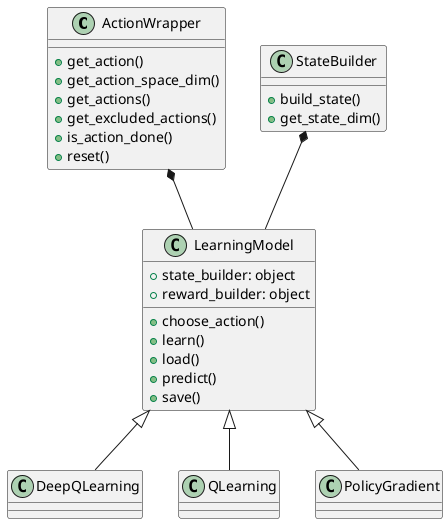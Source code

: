 @startuml
scale 1

class ActionWrapper {
    +get_action()
    +get_action_space_dim()
    +get_actions()
    +get_excluded_actions()
    +is_action_done()
    +reset()
}

class StateBuilder {
    +build_state()
    +get_state_dim()
}

class LearningModel {
    +state_builder: object
    +reward_builder: object

    +choose_action()
    +learn()
    +load()
    +predict()
    +save()
}

class DeepQLearning {
}

class QLearning {
}

class PolicyGradient {
}

ActionWrapper *-- LearningModel

StateBuilder *-- LearningModel

LearningModel <|-- QLearning
LearningModel <|-- DeepQLearning
LearningModel <|-- PolicyGradient


@enduml